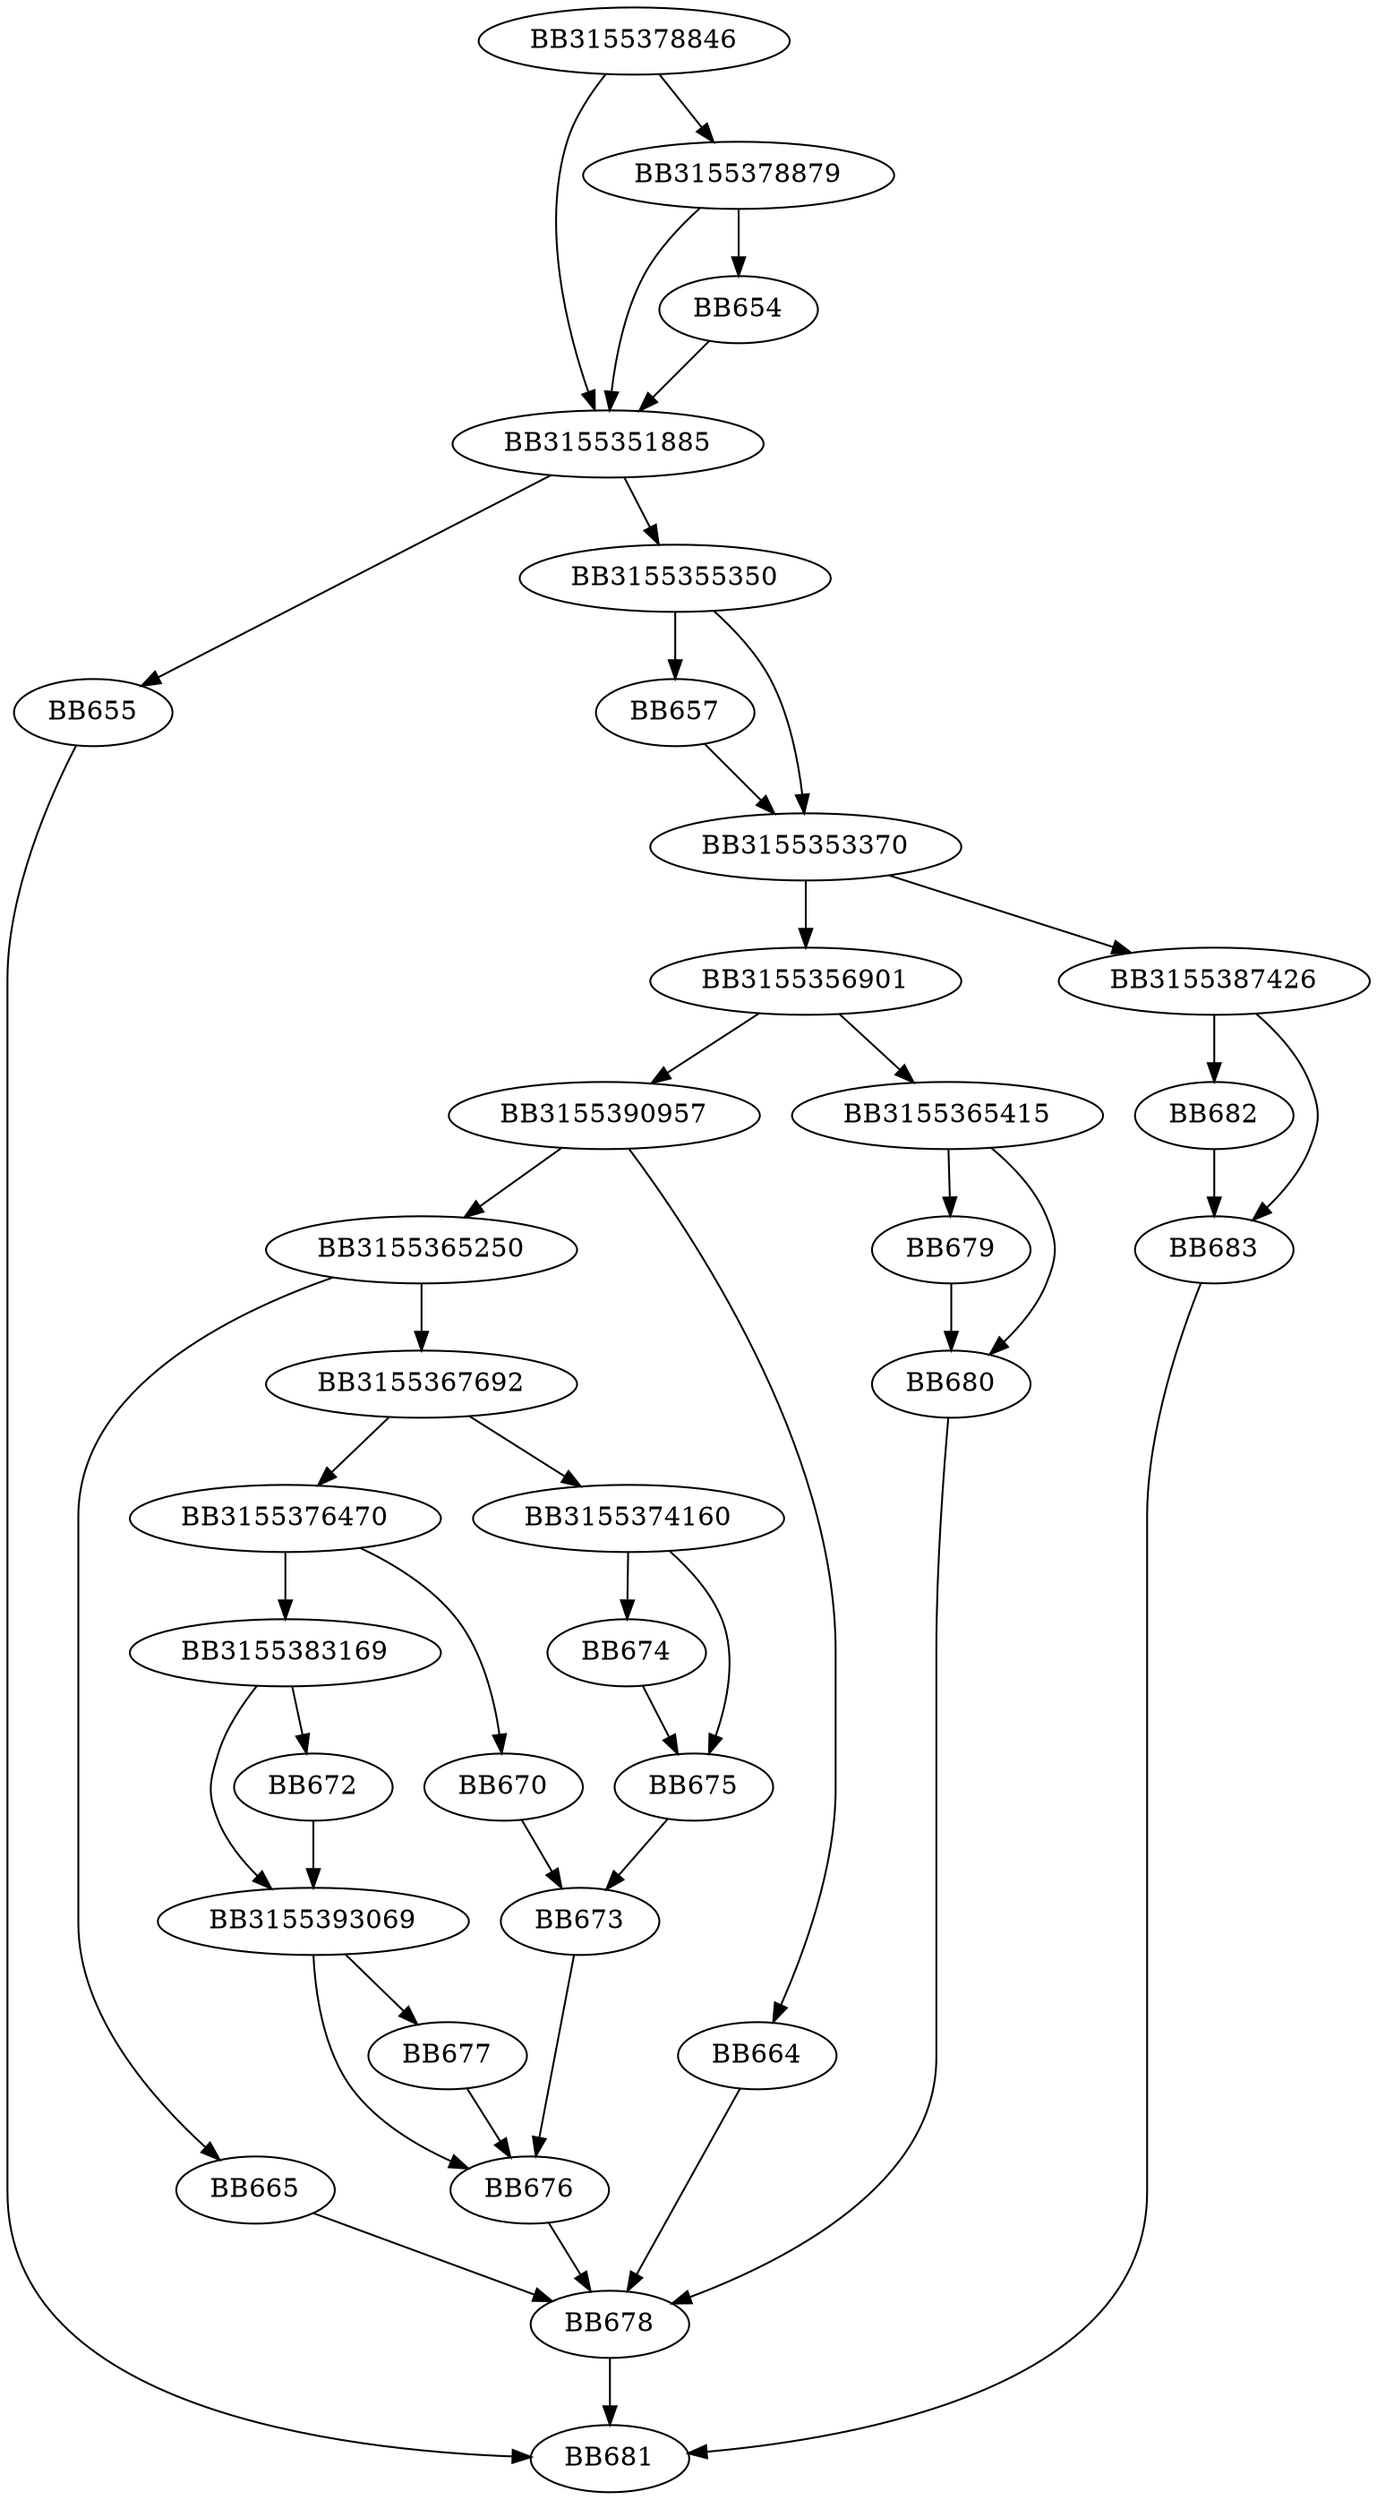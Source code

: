 digraph G{
	BB3155378846->BB3155351885;
	BB3155378846->BB3155378879;
	BB3155378879->BB3155351885;
	BB3155378879->BB654;
	BB654->BB3155351885;
	BB3155351885->BB655;
	BB3155351885->BB3155355350;
	BB3155355350->BB657;
	BB3155355350->BB3155353370;
	BB657->BB3155353370;
	BB3155353370->BB3155356901;
	BB3155353370->BB3155387426;
	BB3155356901->BB3155390957;
	BB3155356901->BB3155365415;
	BB3155390957->BB3155365250;
	BB3155390957->BB664;
	BB3155365250->BB665;
	BB3155365250->BB3155367692;
	BB3155367692->BB3155376470;
	BB3155367692->BB3155374160;
	BB3155376470->BB3155383169;
	BB3155376470->BB670;
	BB3155383169->BB3155393069;
	BB3155383169->BB672;
	BB672->BB3155393069;
	BB670->BB673;
	BB3155374160->BB674;
	BB3155374160->BB675;
	BB674->BB675;
	BB675->BB673;
	BB673->BB676;
	BB3155393069->BB676;
	BB3155393069->BB677;
	BB677->BB676;
	BB676->BB678;
	BB665->BB678;
	BB664->BB678;
	BB3155365415->BB679;
	BB3155365415->BB680;
	BB679->BB680;
	BB680->BB678;
	BB678->BB681;
	BB3155387426->BB682;
	BB3155387426->BB683;
	BB682->BB683;
	BB683->BB681;
	BB655->BB681;
}
